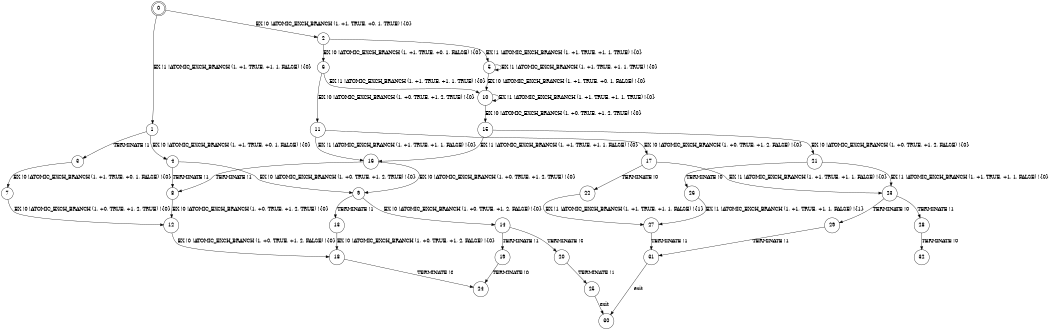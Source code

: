 digraph BCG {
size = "7, 10.5";
center = TRUE;
node [shape = circle];
0 [peripheries = 2];
0 -> 1 [label = "EX !1 !ATOMIC_EXCH_BRANCH (1, +1, TRUE, +1, 1, FALSE) !{0}"];
0 -> 2 [label = "EX !0 !ATOMIC_EXCH_BRANCH (1, +1, TRUE, +0, 1, TRUE) !{0}"];
1 -> 3 [label = "TERMINATE !1"];
1 -> 4 [label = "EX !0 !ATOMIC_EXCH_BRANCH (1, +1, TRUE, +0, 1, FALSE) !{0}"];
2 -> 5 [label = "EX !1 !ATOMIC_EXCH_BRANCH (1, +1, TRUE, +1, 1, TRUE) !{0}"];
2 -> 6 [label = "EX !0 !ATOMIC_EXCH_BRANCH (1, +1, TRUE, +0, 1, FALSE) !{0}"];
3 -> 7 [label = "EX !0 !ATOMIC_EXCH_BRANCH (1, +1, TRUE, +0, 1, FALSE) !{0}"];
4 -> 8 [label = "TERMINATE !1"];
4 -> 9 [label = "EX !0 !ATOMIC_EXCH_BRANCH (1, +0, TRUE, +1, 2, TRUE) !{0}"];
5 -> 5 [label = "EX !1 !ATOMIC_EXCH_BRANCH (1, +1, TRUE, +1, 1, TRUE) !{0}"];
5 -> 10 [label = "EX !0 !ATOMIC_EXCH_BRANCH (1, +1, TRUE, +0, 1, FALSE) !{0}"];
6 -> 10 [label = "EX !1 !ATOMIC_EXCH_BRANCH (1, +1, TRUE, +1, 1, TRUE) !{0}"];
6 -> 11 [label = "EX !0 !ATOMIC_EXCH_BRANCH (1, +0, TRUE, +1, 2, TRUE) !{0}"];
7 -> 12 [label = "EX !0 !ATOMIC_EXCH_BRANCH (1, +0, TRUE, +1, 2, TRUE) !{0}"];
8 -> 12 [label = "EX !0 !ATOMIC_EXCH_BRANCH (1, +0, TRUE, +1, 2, TRUE) !{0}"];
9 -> 13 [label = "TERMINATE !1"];
9 -> 14 [label = "EX !0 !ATOMIC_EXCH_BRANCH (1, +0, TRUE, +1, 2, FALSE) !{0}"];
10 -> 10 [label = "EX !1 !ATOMIC_EXCH_BRANCH (1, +1, TRUE, +1, 1, TRUE) !{0}"];
10 -> 15 [label = "EX !0 !ATOMIC_EXCH_BRANCH (1, +0, TRUE, +1, 2, TRUE) !{0}"];
11 -> 16 [label = "EX !1 !ATOMIC_EXCH_BRANCH (1, +1, TRUE, +1, 1, FALSE) !{0}"];
11 -> 17 [label = "EX !0 !ATOMIC_EXCH_BRANCH (1, +0, TRUE, +1, 2, FALSE) !{0}"];
12 -> 18 [label = "EX !0 !ATOMIC_EXCH_BRANCH (1, +0, TRUE, +1, 2, FALSE) !{0}"];
13 -> 18 [label = "EX !0 !ATOMIC_EXCH_BRANCH (1, +0, TRUE, +1, 2, FALSE) !{0}"];
14 -> 19 [label = "TERMINATE !1"];
14 -> 20 [label = "TERMINATE !0"];
15 -> 16 [label = "EX !1 !ATOMIC_EXCH_BRANCH (1, +1, TRUE, +1, 1, FALSE) !{0}"];
15 -> 21 [label = "EX !0 !ATOMIC_EXCH_BRANCH (1, +0, TRUE, +1, 2, FALSE) !{0}"];
16 -> 8 [label = "TERMINATE !1"];
16 -> 9 [label = "EX !0 !ATOMIC_EXCH_BRANCH (1, +0, TRUE, +1, 2, TRUE) !{0}"];
17 -> 22 [label = "TERMINATE !0"];
17 -> 23 [label = "EX !1 !ATOMIC_EXCH_BRANCH (1, +1, TRUE, +1, 1, FALSE) !{0}"];
18 -> 24 [label = "TERMINATE !0"];
19 -> 24 [label = "TERMINATE !0"];
20 -> 25 [label = "TERMINATE !1"];
21 -> 26 [label = "TERMINATE !0"];
21 -> 23 [label = "EX !1 !ATOMIC_EXCH_BRANCH (1, +1, TRUE, +1, 1, FALSE) !{0}"];
22 -> 27 [label = "EX !1 !ATOMIC_EXCH_BRANCH (1, +1, TRUE, +1, 1, FALSE) !{1}"];
23 -> 28 [label = "TERMINATE !1"];
23 -> 29 [label = "TERMINATE !0"];
25 -> 30 [label = "exit"];
26 -> 27 [label = "EX !1 !ATOMIC_EXCH_BRANCH (1, +1, TRUE, +1, 1, FALSE) !{1}"];
27 -> 31 [label = "TERMINATE !1"];
28 -> 32 [label = "TERMINATE !0"];
29 -> 31 [label = "TERMINATE !1"];
31 -> 30 [label = "exit"];
}
